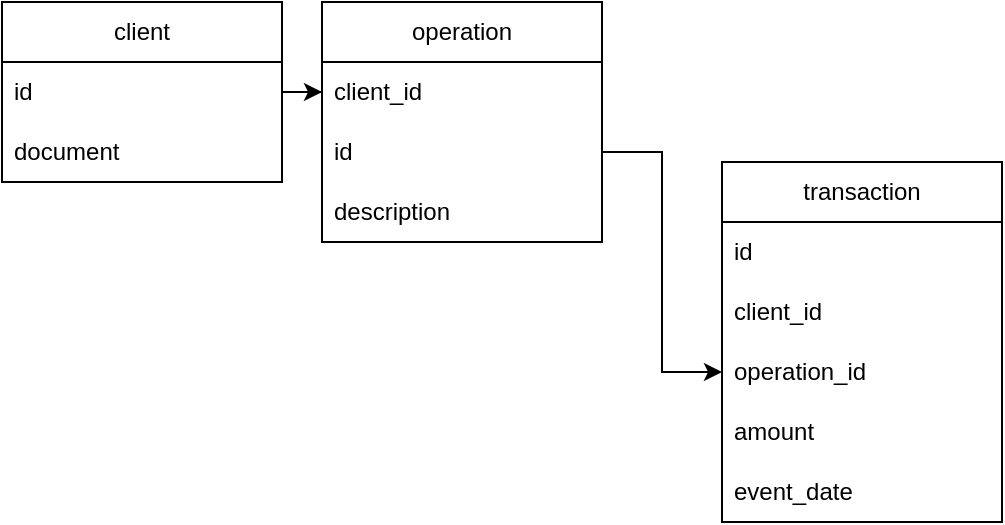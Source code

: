 <mxfile version="21.5.2" type="device">
  <diagram id="C5RBs43oDa-KdzZeNtuy" name="Page-1">
    <mxGraphModel dx="1674" dy="820" grid="1" gridSize="10" guides="1" tooltips="1" connect="1" arrows="1" fold="1" page="1" pageScale="1" pageWidth="827" pageHeight="1169" math="0" shadow="0">
      <root>
        <mxCell id="WIyWlLk6GJQsqaUBKTNV-0" />
        <mxCell id="WIyWlLk6GJQsqaUBKTNV-1" parent="WIyWlLk6GJQsqaUBKTNV-0" />
        <mxCell id="XJ2JZ7UjrpZ5dgq6wF4X-0" value="client" style="swimlane;fontStyle=0;childLayout=stackLayout;horizontal=1;startSize=30;horizontalStack=0;resizeParent=1;resizeParentMax=0;resizeLast=0;collapsible=1;marginBottom=0;whiteSpace=wrap;html=1;" vertex="1" parent="WIyWlLk6GJQsqaUBKTNV-1">
          <mxGeometry x="160" y="200" width="140" height="90" as="geometry" />
        </mxCell>
        <mxCell id="XJ2JZ7UjrpZ5dgq6wF4X-1" value="id" style="text;strokeColor=none;fillColor=none;align=left;verticalAlign=middle;spacingLeft=4;spacingRight=4;overflow=hidden;points=[[0,0.5],[1,0.5]];portConstraint=eastwest;rotatable=0;whiteSpace=wrap;html=1;" vertex="1" parent="XJ2JZ7UjrpZ5dgq6wF4X-0">
          <mxGeometry y="30" width="140" height="30" as="geometry" />
        </mxCell>
        <mxCell id="XJ2JZ7UjrpZ5dgq6wF4X-2" value="document" style="text;strokeColor=none;fillColor=none;align=left;verticalAlign=middle;spacingLeft=4;spacingRight=4;overflow=hidden;points=[[0,0.5],[1,0.5]];portConstraint=eastwest;rotatable=0;whiteSpace=wrap;html=1;" vertex="1" parent="XJ2JZ7UjrpZ5dgq6wF4X-0">
          <mxGeometry y="60" width="140" height="30" as="geometry" />
        </mxCell>
        <mxCell id="XJ2JZ7UjrpZ5dgq6wF4X-4" value="operation" style="swimlane;fontStyle=0;childLayout=stackLayout;horizontal=1;startSize=30;horizontalStack=0;resizeParent=1;resizeParentMax=0;resizeLast=0;collapsible=1;marginBottom=0;whiteSpace=wrap;html=1;" vertex="1" parent="WIyWlLk6GJQsqaUBKTNV-1">
          <mxGeometry x="320" y="200" width="140" height="120" as="geometry" />
        </mxCell>
        <mxCell id="XJ2JZ7UjrpZ5dgq6wF4X-5" value="client_id" style="text;strokeColor=none;fillColor=none;align=left;verticalAlign=middle;spacingLeft=4;spacingRight=4;overflow=hidden;points=[[0,0.5],[1,0.5]];portConstraint=eastwest;rotatable=0;whiteSpace=wrap;html=1;" vertex="1" parent="XJ2JZ7UjrpZ5dgq6wF4X-4">
          <mxGeometry y="30" width="140" height="30" as="geometry" />
        </mxCell>
        <mxCell id="XJ2JZ7UjrpZ5dgq6wF4X-6" value="id" style="text;strokeColor=none;fillColor=none;align=left;verticalAlign=middle;spacingLeft=4;spacingRight=4;overflow=hidden;points=[[0,0.5],[1,0.5]];portConstraint=eastwest;rotatable=0;whiteSpace=wrap;html=1;" vertex="1" parent="XJ2JZ7UjrpZ5dgq6wF4X-4">
          <mxGeometry y="60" width="140" height="30" as="geometry" />
        </mxCell>
        <mxCell id="XJ2JZ7UjrpZ5dgq6wF4X-7" value="description" style="text;strokeColor=none;fillColor=none;align=left;verticalAlign=middle;spacingLeft=4;spacingRight=4;overflow=hidden;points=[[0,0.5],[1,0.5]];portConstraint=eastwest;rotatable=0;whiteSpace=wrap;html=1;" vertex="1" parent="XJ2JZ7UjrpZ5dgq6wF4X-4">
          <mxGeometry y="90" width="140" height="30" as="geometry" />
        </mxCell>
        <mxCell id="XJ2JZ7UjrpZ5dgq6wF4X-8" style="edgeStyle=orthogonalEdgeStyle;rounded=0;orthogonalLoop=1;jettySize=auto;html=1;entryX=0;entryY=0.5;entryDx=0;entryDy=0;" edge="1" parent="WIyWlLk6GJQsqaUBKTNV-1" source="XJ2JZ7UjrpZ5dgq6wF4X-1" target="XJ2JZ7UjrpZ5dgq6wF4X-5">
          <mxGeometry relative="1" as="geometry" />
        </mxCell>
        <mxCell id="XJ2JZ7UjrpZ5dgq6wF4X-9" value="transaction" style="swimlane;fontStyle=0;childLayout=stackLayout;horizontal=1;startSize=30;horizontalStack=0;resizeParent=1;resizeParentMax=0;resizeLast=0;collapsible=1;marginBottom=0;whiteSpace=wrap;html=1;" vertex="1" parent="WIyWlLk6GJQsqaUBKTNV-1">
          <mxGeometry x="520" y="280" width="140" height="180" as="geometry" />
        </mxCell>
        <mxCell id="XJ2JZ7UjrpZ5dgq6wF4X-10" value="id" style="text;strokeColor=none;fillColor=none;align=left;verticalAlign=middle;spacingLeft=4;spacingRight=4;overflow=hidden;points=[[0,0.5],[1,0.5]];portConstraint=eastwest;rotatable=0;whiteSpace=wrap;html=1;" vertex="1" parent="XJ2JZ7UjrpZ5dgq6wF4X-9">
          <mxGeometry y="30" width="140" height="30" as="geometry" />
        </mxCell>
        <mxCell id="XJ2JZ7UjrpZ5dgq6wF4X-11" value="client_id" style="text;strokeColor=none;fillColor=none;align=left;verticalAlign=middle;spacingLeft=4;spacingRight=4;overflow=hidden;points=[[0,0.5],[1,0.5]];portConstraint=eastwest;rotatable=0;whiteSpace=wrap;html=1;" vertex="1" parent="XJ2JZ7UjrpZ5dgq6wF4X-9">
          <mxGeometry y="60" width="140" height="30" as="geometry" />
        </mxCell>
        <mxCell id="XJ2JZ7UjrpZ5dgq6wF4X-12" value="operation_id" style="text;strokeColor=none;fillColor=none;align=left;verticalAlign=middle;spacingLeft=4;spacingRight=4;overflow=hidden;points=[[0,0.5],[1,0.5]];portConstraint=eastwest;rotatable=0;whiteSpace=wrap;html=1;" vertex="1" parent="XJ2JZ7UjrpZ5dgq6wF4X-9">
          <mxGeometry y="90" width="140" height="30" as="geometry" />
        </mxCell>
        <mxCell id="XJ2JZ7UjrpZ5dgq6wF4X-14" value="amount" style="text;strokeColor=none;fillColor=none;align=left;verticalAlign=middle;spacingLeft=4;spacingRight=4;overflow=hidden;points=[[0,0.5],[1,0.5]];portConstraint=eastwest;rotatable=0;whiteSpace=wrap;html=1;" vertex="1" parent="XJ2JZ7UjrpZ5dgq6wF4X-9">
          <mxGeometry y="120" width="140" height="30" as="geometry" />
        </mxCell>
        <mxCell id="XJ2JZ7UjrpZ5dgq6wF4X-15" value="event_date" style="text;strokeColor=none;fillColor=none;align=left;verticalAlign=middle;spacingLeft=4;spacingRight=4;overflow=hidden;points=[[0,0.5],[1,0.5]];portConstraint=eastwest;rotatable=0;whiteSpace=wrap;html=1;" vertex="1" parent="XJ2JZ7UjrpZ5dgq6wF4X-9">
          <mxGeometry y="150" width="140" height="30" as="geometry" />
        </mxCell>
        <mxCell id="XJ2JZ7UjrpZ5dgq6wF4X-13" style="edgeStyle=orthogonalEdgeStyle;rounded=0;orthogonalLoop=1;jettySize=auto;html=1;entryX=0;entryY=0.5;entryDx=0;entryDy=0;" edge="1" parent="WIyWlLk6GJQsqaUBKTNV-1" source="XJ2JZ7UjrpZ5dgq6wF4X-6" target="XJ2JZ7UjrpZ5dgq6wF4X-12">
          <mxGeometry relative="1" as="geometry" />
        </mxCell>
      </root>
    </mxGraphModel>
  </diagram>
</mxfile>
